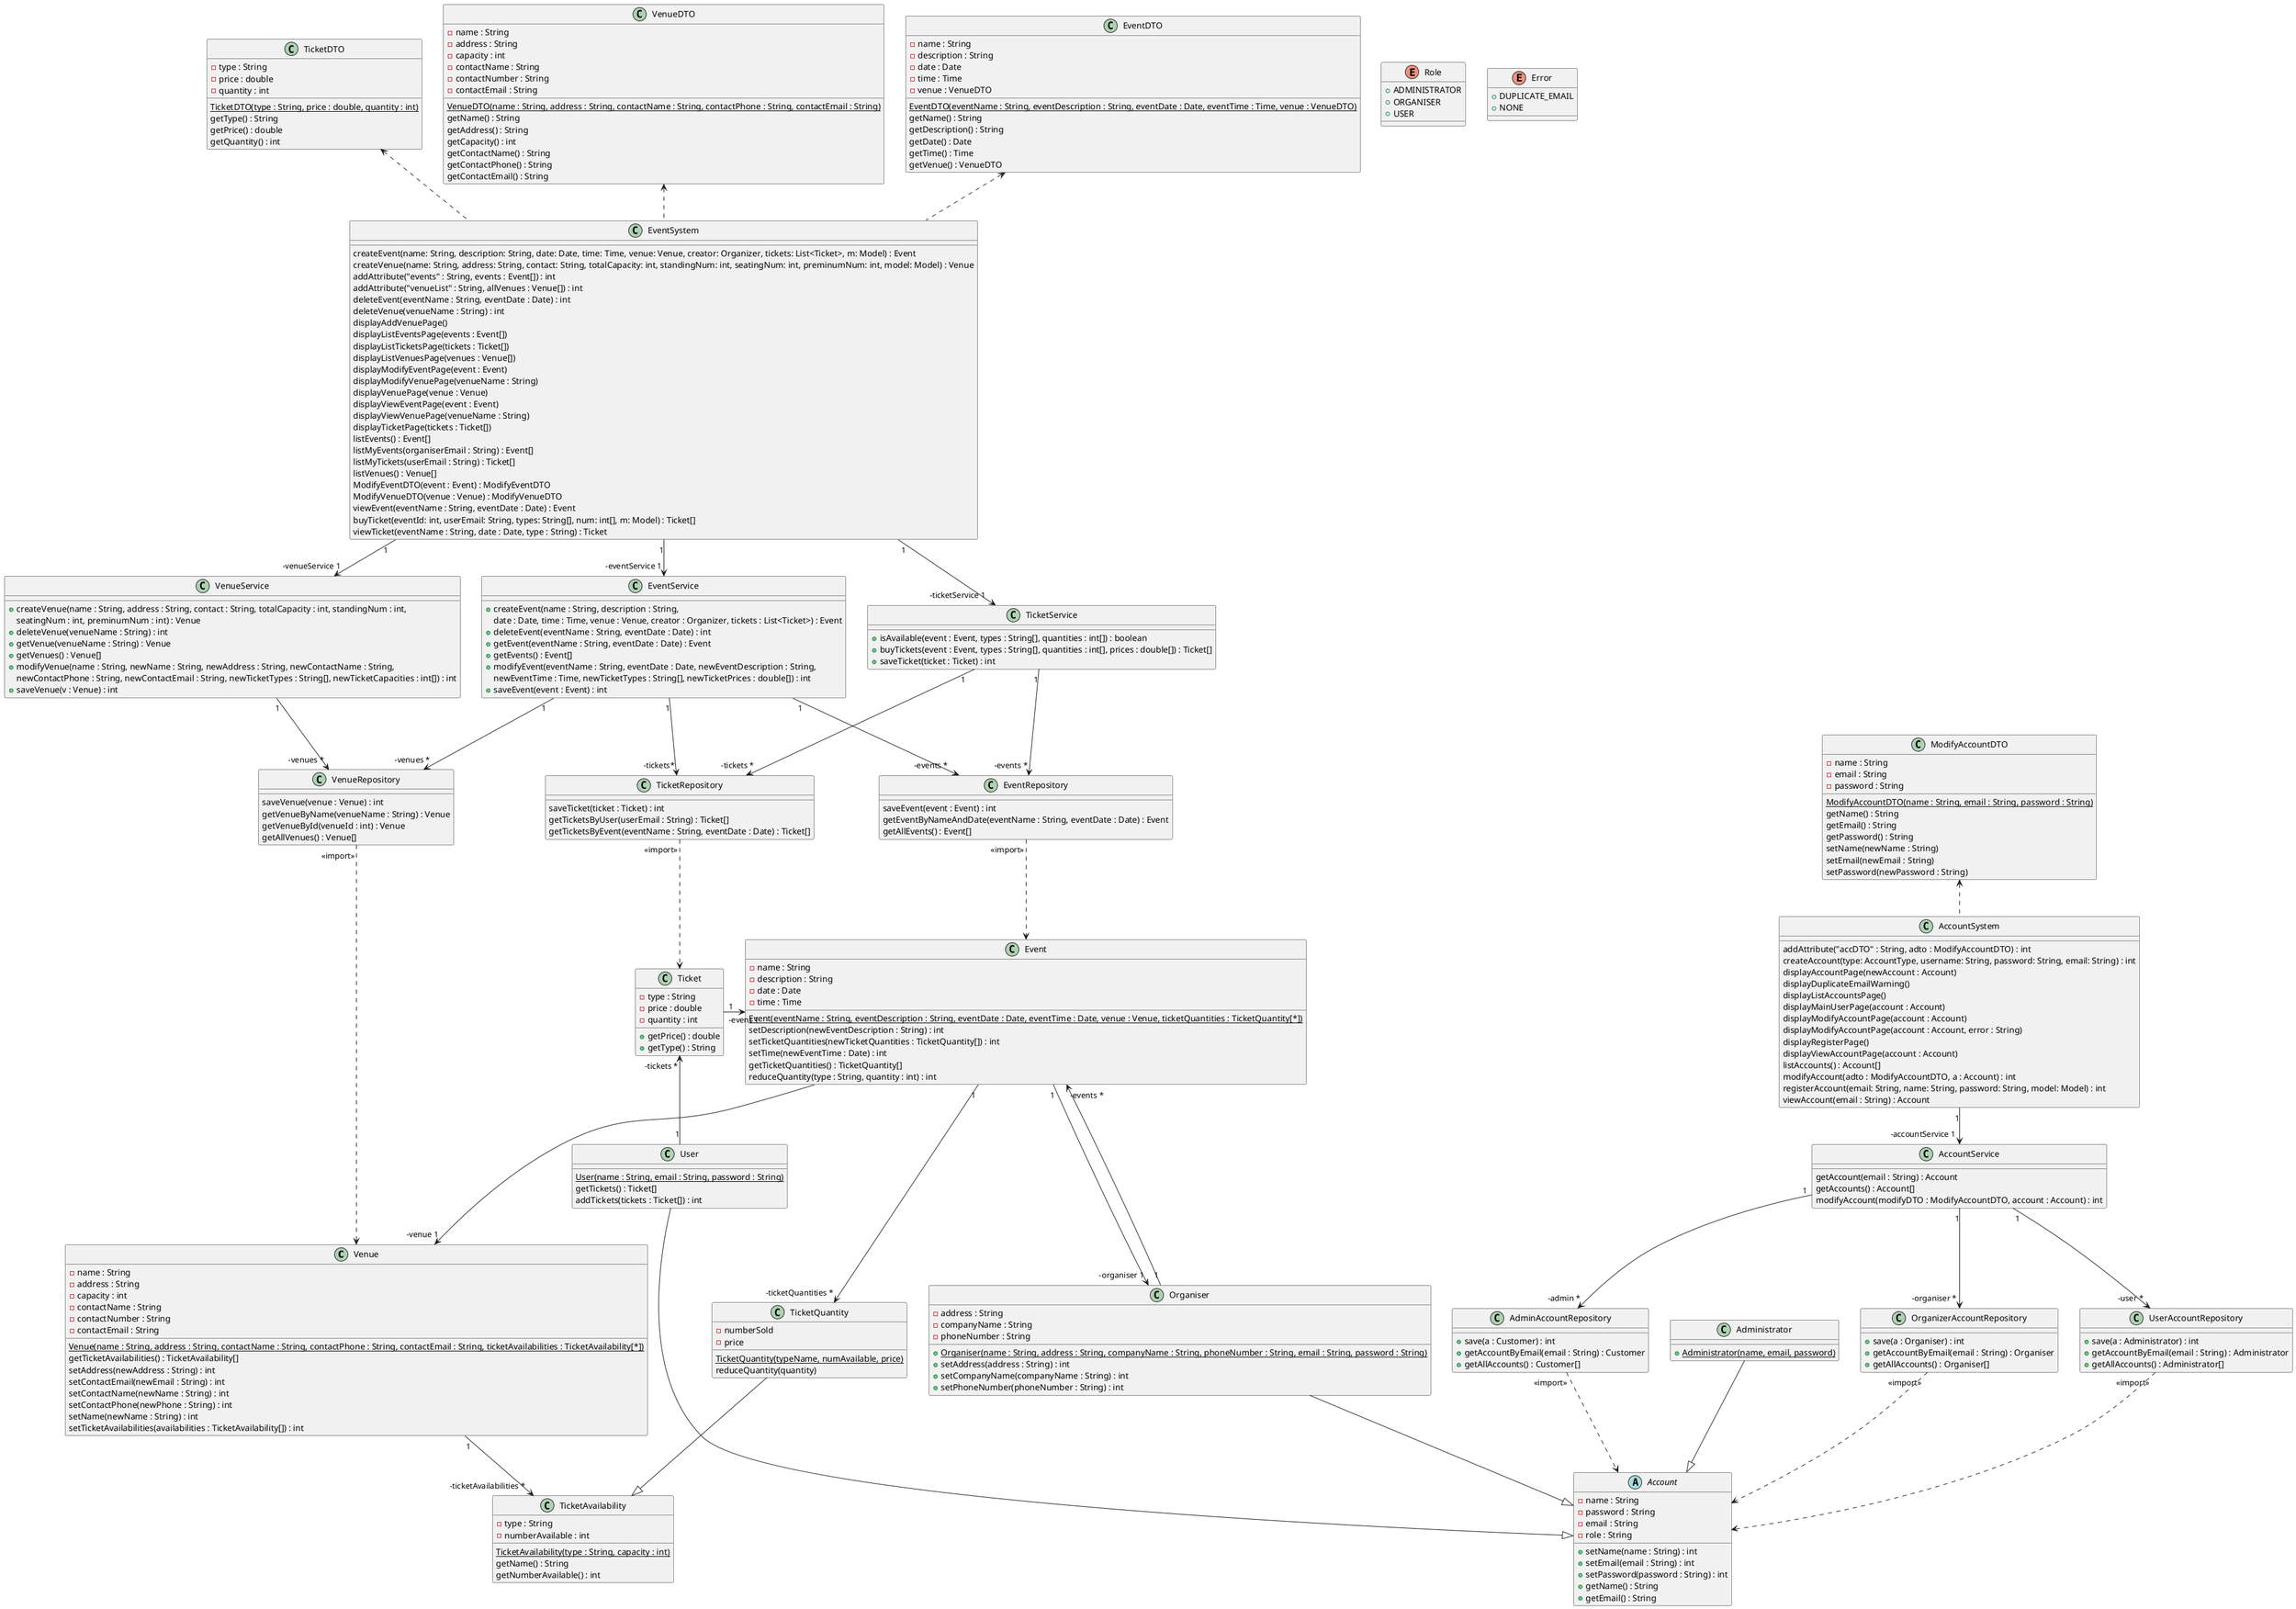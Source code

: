 @startuml class-diagram

    class Venue {
        - name : String
        - address : String
        - capacity : int
        - contactName : String
        - contactNumber : String
        - contactEmail : String
        {static} Venue(name : String, address : String, contactName : String, contactPhone : String, contactEmail : String, ticketAvailabilities : TicketAvailability[*])
        getTicketAvailabilities() : TicketAvailability[]
        setAddress(newAddress : String) : int
        setContactEmail(newEmail : String) : int
        setContactName(newName : String) : int
        setContactPhone(newPhone : String) : int
        setName(newName : String) : int
        setTicketAvailabilities(availabilities : TicketAvailability[]) : int
    }

    class TicketAvailability {
        - type : String
        - numberAvailable : int
        {static} TicketAvailability(type : String, capacity : int)
        getName() : String
        getNumberAvailable() : int
    }

    class TicketQuantity {
        - numberSold
        - price
        {static} TicketQuantity(typeName, numAvailable, price)
        reduceQuantity(quantity)
    }


    class Event {
        - name : String
        - description : String
        - date : Date
        - time : Time
        {static} Event(eventName : String, eventDescription : String, eventDate : Date, eventTime : Date, venue : Venue, ticketQuantities : TicketQuantity[*])
        setDescription(newEventDescription : String) : int
        setTicketQuantities(newTicketQuantities : TicketQuantity[]) : int
        setTime(newEventTime : Date) : int
        getTicketQuantities() : TicketQuantity[]
        reduceQuantity(type : String, quantity : int) : int
    }

    class Ticket {
        - type : String
        - price : double
        - quantity : int
        +getPrice() : double
        +getType() : String
    }

    class Organiser {
        - address : String
        - companyName : String
        - phoneNumber : String
        {static}+Organiser(name : String, address : String, companyName : String, phoneNumber : String, email : String, password : String)
        +setAddress(address : String) : int
        +setCompanyName(companyName : String) : int
        +setPhoneNumber(phoneNumber : String) : int
    }

    class Administrator {
        {static}+Administrator(name, email, password)
    }

    class User {
        {static} User(name : String, email : String, password : String)
        getTickets() : Ticket[]
        addTickets(tickets : Ticket[]) : int
    }

    abstract class Account {
        - name : String
        - password : String
        - email : String
        - role : String
        +setName(name : String) : int
        +setEmail(email : String) : int
        +setPassword(password : String) : int
        +getName() : String
        +getEmail() : String
    }

    class EventDTO {
        - name : String
        - description : String
        - date : Date
        - time : Time
        - venue : VenueDTO
        {static} EventDTO(eventName : String, eventDescription : String, eventDate : Date, eventTime : Time, venue : VenueDTO)
        getName() : String
        getDescription() : String
        getDate() : Date
        getTime() : Time
        getVenue() : VenueDTO
    }


    class VenueDTO {
        - name : String
        - address : String
        - capacity : int
        - contactName : String
        - contactNumber : String
        - contactEmail : String
        {static} VenueDTO(name : String, address : String, contactName : String, contactPhone : String, contactEmail : String)
        getName() : String
        getAddress() : String
        getCapacity() : int
        getContactName() : String
        getContactPhone() : String
        getContactEmail() : String
    }

    class TicketDTO {
        - type : String
        - price : double
        - quantity : int
        {static} TicketDTO(type : String, price : double, quantity : int)
        getType() : String
        getPrice() : double
        getQuantity() : int
    }

    class AccountSystem {
        addAttribute("accDTO" : String, adto : ModifyAccountDTO) : int
        createAccount(type: AccountType, username: String, password: String, email: String) : int
        displayAccountPage(newAccount : Account)
        displayDuplicateEmailWarning()
        displayListAccountsPage()
        displayMainUserPage(account : Account)
        displayModifyAccountPage(account : Account)
        displayModifyAccountPage(account : Account, error : String)
        displayRegisterPage()
        displayViewAccountPage(account : Account)
        listAccounts() : Account[]
        modifyAccount(adto : ModifyAccountDTO, a : Account) : int
        registerAccount(email: String, name: String, password: String, model: Model) : int
        viewAccount(email : String) : Account
    }

    class EventSystem {
        createEvent(name: String, description: String, date: Date, time: Time, venue: Venue, creator: Organizer, tickets: List<Ticket>, m: Model) : Event
        createVenue(name: String, address: String, contact: String, totalCapacity: int, standingNum: int, seatingNum: int, preminumNum: int, model: Model) : Venue
        addAttribute("events" : String, events : Event[]) : int
        addAttribute("venueList" : String, allVenues : Venue[]) : int
        deleteEvent(eventName : String, eventDate : Date) : int
        deleteVenue(venueName : String) : int
        displayAddVenuePage()
        displayListEventsPage(events : Event[])
        displayListTicketsPage(tickets : Ticket[])
        displayListVenuesPage(venues : Venue[])
        displayModifyEventPage(event : Event)
        displayModifyVenuePage(venueName : String)
        displayVenuePage(venue : Venue)
        displayViewEventPage(event : Event)
        displayViewVenuePage(venueName : String)
        displayTicketPage(tickets : Ticket[])
        listEvents() : Event[]
        listMyEvents(organiserEmail : String) : Event[]
        listMyTickets(userEmail : String) : Ticket[]
        listVenues() : Venue[]
        ModifyEventDTO(event : Event) : ModifyEventDTO
        ModifyVenueDTO(venue : Venue) : ModifyVenueDTO
        viewEvent(eventName : String, eventDate : Date) : Event
        buyTicket(eventId: int, userEmail: String, types: String[], num: int[], m: Model) : Ticket[]
        viewTicket(eventName : String, date : Date, type : String) : Ticket
    }

    class AccountService {
        getAccount(email : String) : Account
        getAccounts() : Account[]
        modifyAccount(modifyDTO : ModifyAccountDTO, account : Account) : int
    }

    class ModifyAccountDTO {
        - name : String
        - email : String
        - password : String
        {static} ModifyAccountDTO(name : String, email : String, password : String)
        getName() : String
        getEmail() : String
        getPassword() : String
        setName(newName : String)
        setEmail(newEmail : String)
        setPassword(newPassword : String)
    }

    class EventService {
        +createEvent(name : String, description : String,
        date : Date, time : Time, venue : Venue, creator : Organizer, tickets : List<Ticket>) : Event
        +deleteEvent(eventName : String, eventDate : Date) : int
        +getEvent(eventName : String, eventDate : Date) : Event
        +getEvents() : Event[]
        +modifyEvent(eventName : String, eventDate : Date, newEventDescription : String,
        newEventTime : Time, newTicketTypes : String[], newTicketPrices : double[]) : int
        +saveEvent(event : Event) : int
    }

    class VenueService {
        +createVenue(name : String, address : String, contact : String, totalCapacity : int, standingNum : int,
        seatingNum : int, preminumNum : int) : Venue
        +deleteVenue(venueName : String) : int
        +getVenue(venueName : String) : Venue
        +getVenues() : Venue[]
        +modifyVenue(name : String, newName : String, newAddress : String, newContactName : String,
        newContactPhone : String, newContactEmail : String, newTicketTypes : String[], newTicketCapacities : int[]) : int
        +saveVenue(v : Venue) : int
    }

    class TicketService {
        +isAvailable(event : Event, types : String[], quantities : int[]) : boolean
        +buyTickets(event : Event, types : String[], quantities : int[], prices : double[]) : Ticket[]
        +saveTicket(ticket : Ticket) : int
    }

    class AdminAccountRepository {
        +save(a : Customer) : int
        +getAccountByEmail(email : String) : Customer
        +getAllAccounts() : Customer[]
    }

    class OrganizerAccountRepository {
        +save(a : Organiser) : int
        +getAccountByEmail(email : String) : Organiser
        +getAllAccounts() : Organiser[]
    }

    class UserAccountRepository {
        +save(a : Administrator) : int
        +getAccountByEmail(email : String) : Administrator
        +getAllAccounts() : Administrator[]
    }

    class EventRepository {
        saveEvent(event : Event) : int
        getEventByNameAndDate(eventName : String, eventDate : Date) : Event
        getAllEvents() : Event[]
    }

    class VenueRepository {
        saveVenue(venue : Venue) : int
        getVenueByName(venueName : String) : Venue
        getVenueById(venueId : int) : Venue
        getAllVenues() : Venue[]
    }

    class TicketRepository {
        saveTicket(ticket : Ticket) : int
        getTicketsByUser(userEmail : String) : Ticket[]
        getTicketsByEvent(eventName : String, eventDate : Date) : Ticket[]
    }

    enum Role {
        +ADMINISTRATOR
        +ORGANISER
        +USER
    }

    enum Error {
        +DUPLICATE_EMAIL
        +NONE
    }

    AccountSystem "1" --> "-accountService 1" AccountService

    AccountService "1" --> "-admin *" AdminAccountRepository
    AccountService "1" --> "-organiser *" OrganizerAccountRepository
    AccountService "1" --> "-user *" UserAccountRepository

    EventSystem "1" --> "-eventService 1" EventService
    EventSystem "1" --> "-venueService 1" VenueService
    EventSystem "1" --> "-ticketService 1" TicketService

    VenueService "1" --> "-venues *" VenueRepository

    TicketService "1" --> "-events *" EventRepository
    TicketService "1" --> "-tickets *" TicketRepository

    EventService "1" --> "-events *" EventRepository
    EventService "1" --> "-venues *" VenueRepository
    EventService "1" --> "-tickets*" TicketRepository

    AccountSystem .UP.> ModifyAccountDTO
    EventSystem .UP.> EventDTO
    EventSystem .UP.> VenueDTO
    EventSystem .UP.> TicketDTO

    AdminAccountRepository "<<import>>" ..>  Account
    OrganizerAccountRepository "<<import>>" ..>  Account
    UserAccountRepository "<<import>>" ..>  Account
    EventRepository "<<import>>" ..>  Event
    TicketRepository "<<import>>" ..> Ticket
    VenueRepository "<<import>>" ..> Venue

    Organiser --|> Account
    Administrator --|> Account
    User --|> Account

    TicketQuantity --|> TicketAvailability

    Venue "1" --> "-ticketAvailabilities *" TicketAvailability
    Event "1" ---> "-ticketQuantities *" TicketQuantity
    Event ---> "-venue 1" Venue
    Event "1" ---> "-organiser 1" Organiser
    Organiser "1" ---> "-events *" Event
    Ticket "1" -> "-event 1" Event
    Ticket "-tickets *" <-- "1" User
@enduml
